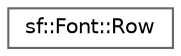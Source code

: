 digraph "Graphical Class Hierarchy"
{
 // LATEX_PDF_SIZE
  bgcolor="transparent";
  edge [fontname=Helvetica,fontsize=10,labelfontname=Helvetica,labelfontsize=10];
  node [fontname=Helvetica,fontsize=10,shape=box,height=0.2,width=0.4];
  rankdir="LR";
  Node0 [id="Node000000",label="sf::Font::Row",height=0.2,width=0.4,color="grey40", fillcolor="white", style="filled",URL="$structsf_1_1_font_1_1_row.html",tooltip="Structure defining a row of glyphs."];
}
